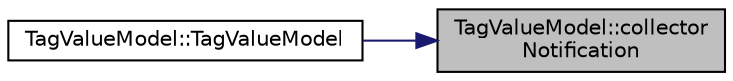 digraph "TagValueModel::collectorNotification"
{
 // LATEX_PDF_SIZE
  edge [fontname="Helvetica",fontsize="10",labelfontname="Helvetica",labelfontsize="10"];
  node [fontname="Helvetica",fontsize="10",shape=record];
  rankdir="RL";
  Node1 [label="TagValueModel::collector\lNotification",height=0.2,width=0.4,color="black", fillcolor="grey75", style="filled", fontcolor="black",tooltip=" "];
  Node1 -> Node2 [dir="back",color="midnightblue",fontsize="10",style="solid",fontname="Helvetica"];
  Node2 [label="TagValueModel::TagValueModel",height=0.2,width=0.4,color="black", fillcolor="white", style="filled",URL="$class_tag_value_model.html#ae66c4e8ec9204efa849f45504b2d56f5",tooltip=" "];
}
